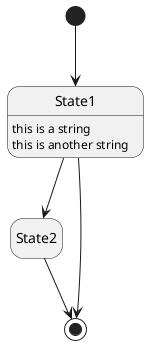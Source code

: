 @startuml

hide empty description

state 43 <<start>>
state "State1" as 44
44 : this is a string
44 : this is another string
state "State2" as 45
state 46 <<end>>

43 --> 44
44 --> 45
44 --> 46
45 --> 46

@enduml
